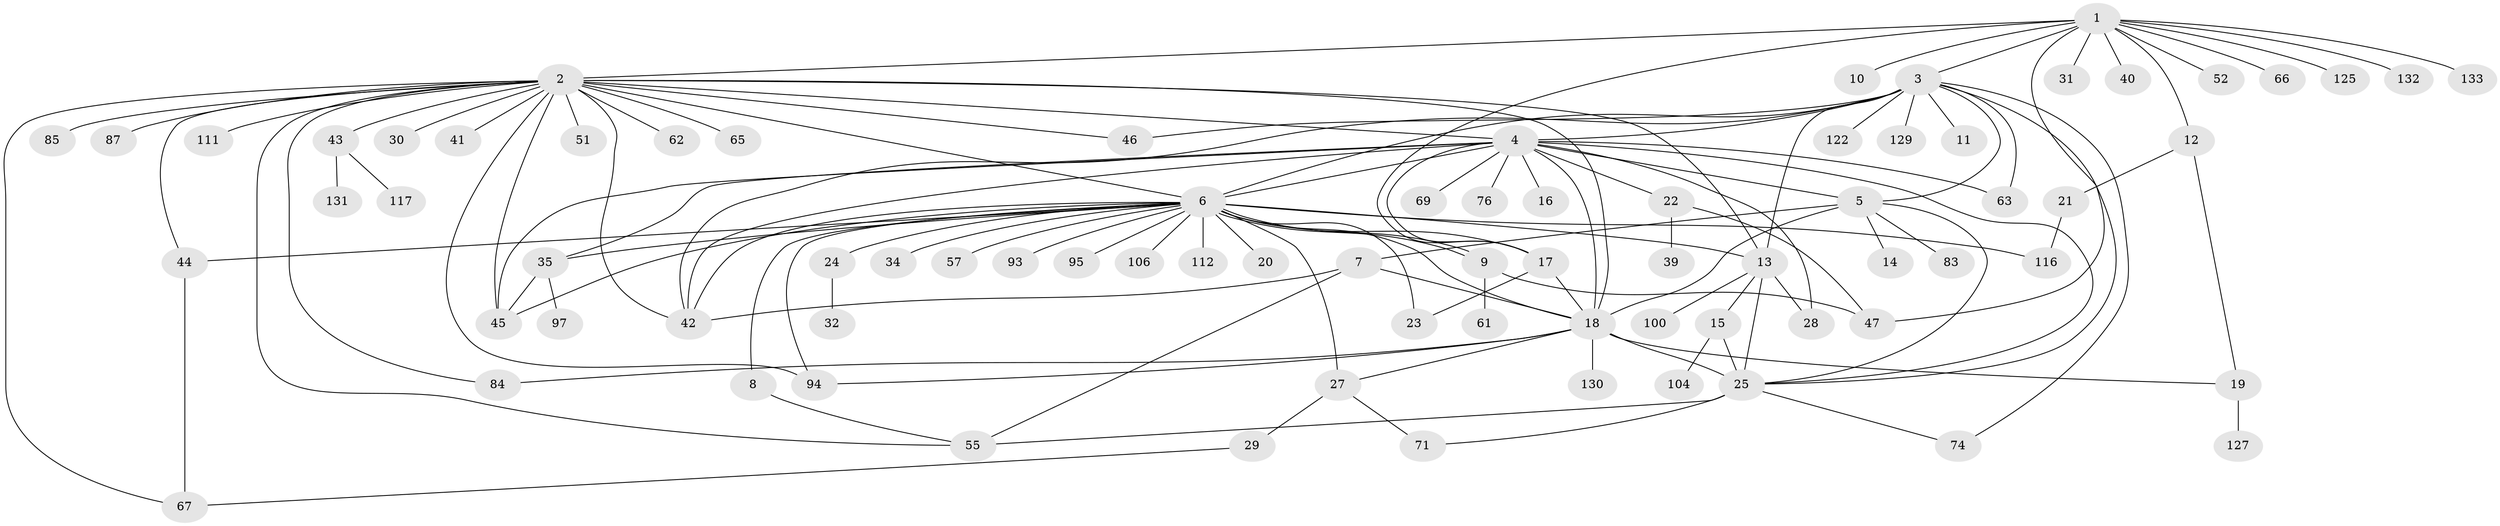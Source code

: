 // original degree distribution, {14: 0.015037593984962405, 25: 0.007518796992481203, 20: 0.007518796992481203, 8: 0.015037593984962405, 28: 0.007518796992481203, 4: 0.11278195488721804, 2: 0.2556390977443609, 1: 0.45112781954887216, 3: 0.08270676691729323, 7: 0.015037593984962405, 5: 0.022556390977443608, 13: 0.007518796992481203}
// Generated by graph-tools (version 1.1) at 2025/18/03/04/25 18:18:23]
// undirected, 79 vertices, 125 edges
graph export_dot {
graph [start="1"]
  node [color=gray90,style=filled];
  1;
  2;
  3 [super="+36+53+60"];
  4 [super="+38+75+70+77+99+101+119+120+96"];
  5;
  6;
  7;
  8;
  9;
  10;
  11;
  12;
  13;
  14;
  15;
  16;
  17;
  18 [super="+50+102+80+59+26"];
  19;
  20;
  21;
  22;
  23 [super="+79"];
  24;
  25 [super="+115+33"];
  27;
  28;
  29;
  30;
  31;
  32;
  34;
  35;
  39 [super="+48"];
  40;
  41;
  42 [super="+91+78"];
  43;
  44 [super="+58"];
  45 [super="+89"];
  46 [super="+92"];
  47;
  51;
  52;
  55;
  57;
  61;
  62 [super="+86"];
  63;
  65;
  66;
  67 [super="+124"];
  69;
  71 [super="+81"];
  74;
  76;
  83;
  84 [super="+90"];
  85;
  87;
  93;
  94 [super="+126"];
  95;
  97;
  100;
  104;
  106;
  111;
  112;
  116;
  117;
  122;
  125;
  127;
  129;
  130;
  131;
  132;
  133;
  1 -- 2;
  1 -- 3 [weight=2];
  1 -- 10;
  1 -- 12;
  1 -- 17;
  1 -- 31;
  1 -- 40;
  1 -- 47;
  1 -- 52;
  1 -- 66;
  1 -- 125;
  1 -- 132;
  1 -- 133;
  2 -- 4;
  2 -- 6;
  2 -- 13;
  2 -- 30;
  2 -- 41;
  2 -- 43;
  2 -- 45;
  2 -- 46;
  2 -- 51;
  2 -- 55;
  2 -- 62;
  2 -- 65;
  2 -- 67;
  2 -- 84;
  2 -- 85;
  2 -- 87;
  2 -- 111;
  2 -- 94;
  2 -- 44;
  2 -- 42;
  2 -- 18 [weight=3];
  3 -- 5;
  3 -- 6 [weight=2];
  3 -- 11;
  3 -- 13;
  3 -- 42;
  3 -- 63;
  3 -- 122;
  3 -- 129;
  3 -- 74;
  3 -- 46;
  3 -- 25;
  3 -- 4;
  4 -- 6 [weight=2];
  4 -- 16;
  4 -- 17;
  4 -- 22;
  4 -- 28;
  4 -- 63;
  4 -- 76;
  4 -- 25;
  4 -- 35;
  4 -- 5 [weight=2];
  4 -- 69;
  4 -- 42;
  4 -- 45;
  4 -- 18;
  5 -- 7;
  5 -- 14;
  5 -- 83;
  5 -- 25;
  5 -- 18;
  6 -- 8;
  6 -- 9;
  6 -- 9;
  6 -- 13;
  6 -- 17;
  6 -- 20;
  6 -- 23;
  6 -- 24;
  6 -- 27;
  6 -- 34;
  6 -- 35;
  6 -- 44;
  6 -- 45;
  6 -- 57;
  6 -- 93;
  6 -- 94;
  6 -- 95;
  6 -- 106;
  6 -- 112;
  6 -- 116;
  6 -- 42;
  6 -- 18 [weight=2];
  7 -- 18;
  7 -- 42;
  7 -- 55;
  8 -- 55;
  9 -- 47;
  9 -- 61;
  12 -- 19;
  12 -- 21;
  13 -- 15;
  13 -- 25;
  13 -- 28;
  13 -- 100;
  15 -- 104;
  15 -- 25 [weight=2];
  17 -- 18;
  17 -- 23;
  18 -- 130;
  18 -- 25 [weight=2];
  18 -- 19;
  18 -- 84;
  18 -- 27;
  18 -- 94;
  19 -- 127;
  21 -- 116;
  22 -- 39;
  22 -- 47;
  24 -- 32;
  25 -- 71;
  25 -- 74;
  25 -- 55;
  27 -- 29;
  27 -- 71;
  29 -- 67;
  35 -- 45;
  35 -- 97;
  43 -- 117;
  43 -- 131;
  44 -- 67;
}
